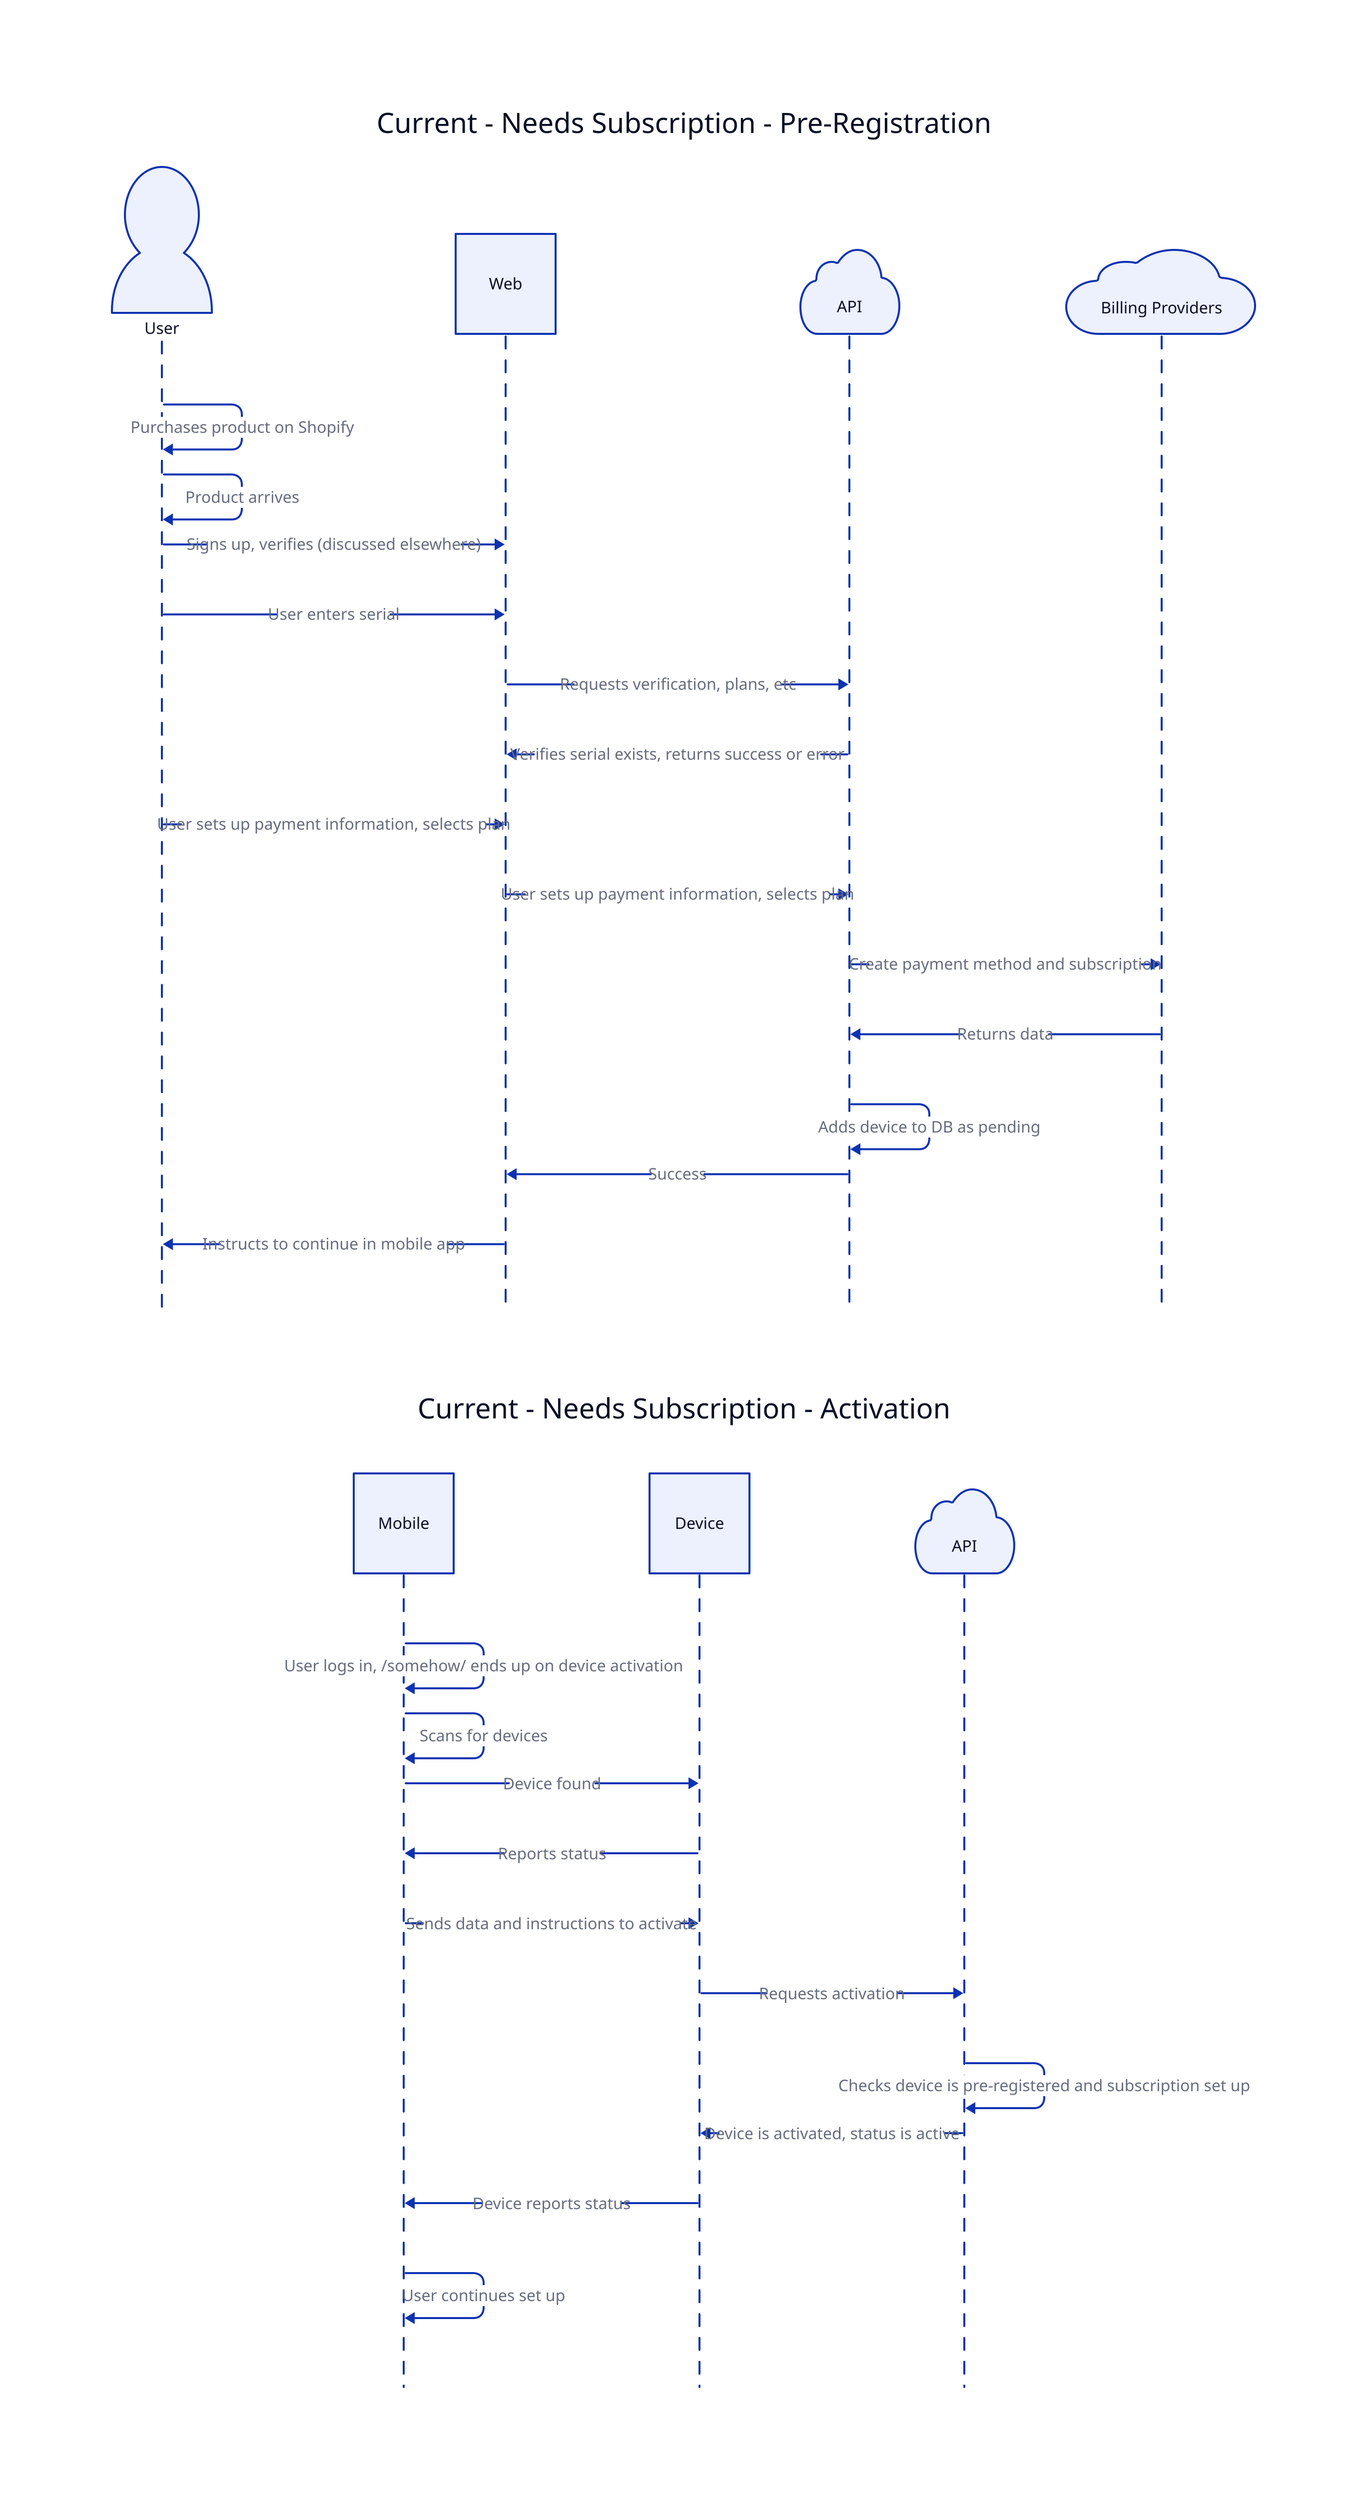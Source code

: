 direction: left

Current - Needs Subscription - Pre-Registration {
  shape: sequence_diagram

  user: User {
    shape: person
  }
  web: Web {
    shape: square
  }
  api: API {
    shape: cloud
  }
  billing: Billing Providers {
    shape: cloud
  }

  user -> user: Purchases product on Shopify
  user -> user: Product arrives
  user -> web: Signs up, verifies (discussed elsewhere)
  user -> web: User enters serial
  web -> api: Requests verification, plans, etc
  api -> web: Verifies serial exists, returns success or error
  user -> web -> api: User sets up payment information, selects plan
  api -> billing: Create payment method and subscription
  billing -> api: Returns data
  api -> api: Adds device to DB as pending
  api -> web: Success
  web -> user: Instructs to continue in mobile app
}


Current - Needs Subscription - Activation {
  shape: sequence_diagram

  app: Mobile {
    shape: square
  }
  device: Device {
    shape: square
  }
  api: API {
    shape: cloud
  }

  app -> app: User logs in, /somehow/ ends up on device activation
  app -> app: Scans for devices
  app -> device: Device found
  device -> app: Reports status
  app -> device: Sends data and instructions to activate
  device -> api: Requests activation
  api -> api: Checks device is pre-registered and subscription set up
  api -> device: Device is activated, status is active
  device -> app: Device reports status
  app -> app: User continues set up
}
